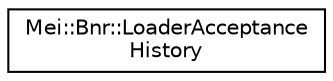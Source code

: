 digraph "Graphical Class Hierarchy"
{
  edge [fontname="Helvetica",fontsize="10",labelfontname="Helvetica",labelfontsize="10"];
  node [fontname="Helvetica",fontsize="10",shape=record];
  rankdir="LR";
  Node1 [label="Mei::Bnr::LoaderAcceptance\lHistory",height=0.2,width=0.4,color="black", fillcolor="white", style="filled",URL="$a00042.html",tooltip="LoaderAcceptanceHistory Class "];
}
